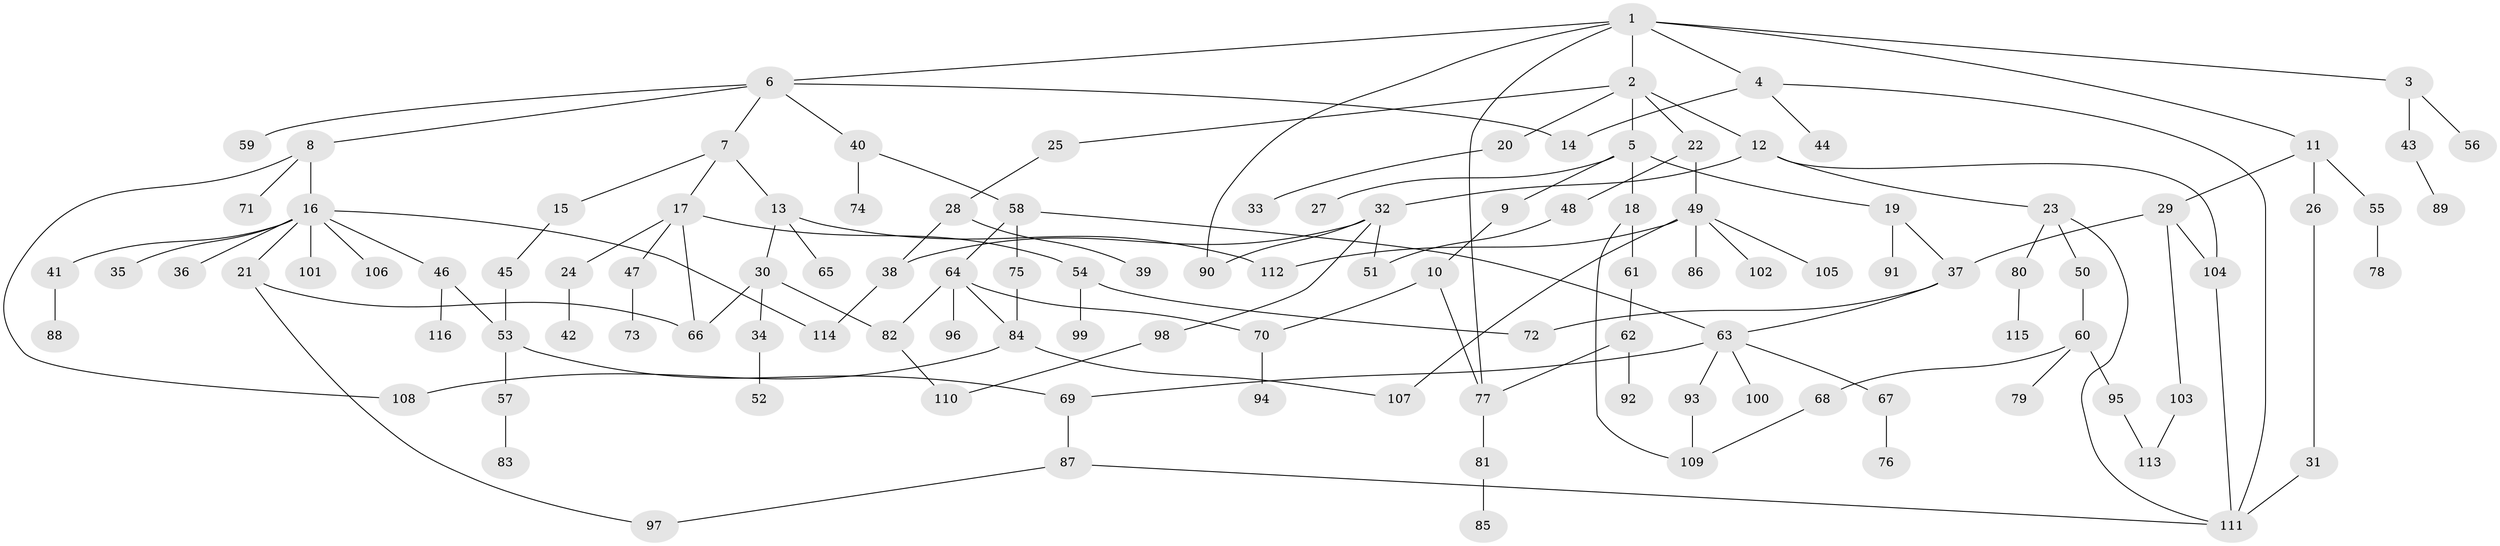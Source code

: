 // Generated by graph-tools (version 1.1) at 2025/34/03/09/25 02:34:29]
// undirected, 116 vertices, 145 edges
graph export_dot {
graph [start="1"]
  node [color=gray90,style=filled];
  1;
  2;
  3;
  4;
  5;
  6;
  7;
  8;
  9;
  10;
  11;
  12;
  13;
  14;
  15;
  16;
  17;
  18;
  19;
  20;
  21;
  22;
  23;
  24;
  25;
  26;
  27;
  28;
  29;
  30;
  31;
  32;
  33;
  34;
  35;
  36;
  37;
  38;
  39;
  40;
  41;
  42;
  43;
  44;
  45;
  46;
  47;
  48;
  49;
  50;
  51;
  52;
  53;
  54;
  55;
  56;
  57;
  58;
  59;
  60;
  61;
  62;
  63;
  64;
  65;
  66;
  67;
  68;
  69;
  70;
  71;
  72;
  73;
  74;
  75;
  76;
  77;
  78;
  79;
  80;
  81;
  82;
  83;
  84;
  85;
  86;
  87;
  88;
  89;
  90;
  91;
  92;
  93;
  94;
  95;
  96;
  97;
  98;
  99;
  100;
  101;
  102;
  103;
  104;
  105;
  106;
  107;
  108;
  109;
  110;
  111;
  112;
  113;
  114;
  115;
  116;
  1 -- 2;
  1 -- 3;
  1 -- 4;
  1 -- 6;
  1 -- 11;
  1 -- 90;
  1 -- 77;
  2 -- 5;
  2 -- 12;
  2 -- 20;
  2 -- 22;
  2 -- 25;
  3 -- 43;
  3 -- 56;
  4 -- 44;
  4 -- 111;
  4 -- 14;
  5 -- 9;
  5 -- 18;
  5 -- 19;
  5 -- 27;
  6 -- 7;
  6 -- 8;
  6 -- 14;
  6 -- 40;
  6 -- 59;
  7 -- 13;
  7 -- 15;
  7 -- 17;
  8 -- 16;
  8 -- 71;
  8 -- 108;
  9 -- 10;
  10 -- 77;
  10 -- 70;
  11 -- 26;
  11 -- 29;
  11 -- 55;
  12 -- 23;
  12 -- 32;
  12 -- 104;
  13 -- 30;
  13 -- 65;
  13 -- 112;
  15 -- 45;
  16 -- 21;
  16 -- 35;
  16 -- 36;
  16 -- 41;
  16 -- 46;
  16 -- 101;
  16 -- 106;
  16 -- 114;
  17 -- 24;
  17 -- 47;
  17 -- 54;
  17 -- 66;
  18 -- 61;
  18 -- 109;
  19 -- 91;
  19 -- 37;
  20 -- 33;
  21 -- 97;
  21 -- 66;
  22 -- 48;
  22 -- 49;
  23 -- 50;
  23 -- 80;
  23 -- 111;
  24 -- 42;
  25 -- 28;
  26 -- 31;
  28 -- 38;
  28 -- 39;
  29 -- 37;
  29 -- 103;
  29 -- 104;
  30 -- 34;
  30 -- 66;
  30 -- 82;
  31 -- 111;
  32 -- 51;
  32 -- 98;
  32 -- 90;
  32 -- 38;
  34 -- 52;
  37 -- 72;
  37 -- 63;
  38 -- 114;
  40 -- 58;
  40 -- 74;
  41 -- 88;
  43 -- 89;
  45 -- 53;
  46 -- 53;
  46 -- 116;
  47 -- 73;
  48 -- 51;
  49 -- 86;
  49 -- 102;
  49 -- 105;
  49 -- 107;
  49 -- 112;
  50 -- 60;
  53 -- 57;
  53 -- 69;
  54 -- 99;
  54 -- 72;
  55 -- 78;
  57 -- 83;
  58 -- 63;
  58 -- 64;
  58 -- 75;
  60 -- 68;
  60 -- 79;
  60 -- 95;
  61 -- 62;
  62 -- 92;
  62 -- 77;
  63 -- 67;
  63 -- 93;
  63 -- 100;
  63 -- 69;
  64 -- 70;
  64 -- 96;
  64 -- 82;
  64 -- 84;
  67 -- 76;
  68 -- 109;
  69 -- 87;
  70 -- 94;
  75 -- 84;
  77 -- 81;
  80 -- 115;
  81 -- 85;
  82 -- 110;
  84 -- 107;
  84 -- 108;
  87 -- 97;
  87 -- 111;
  93 -- 109;
  95 -- 113;
  98 -- 110;
  103 -- 113;
  104 -- 111;
}
